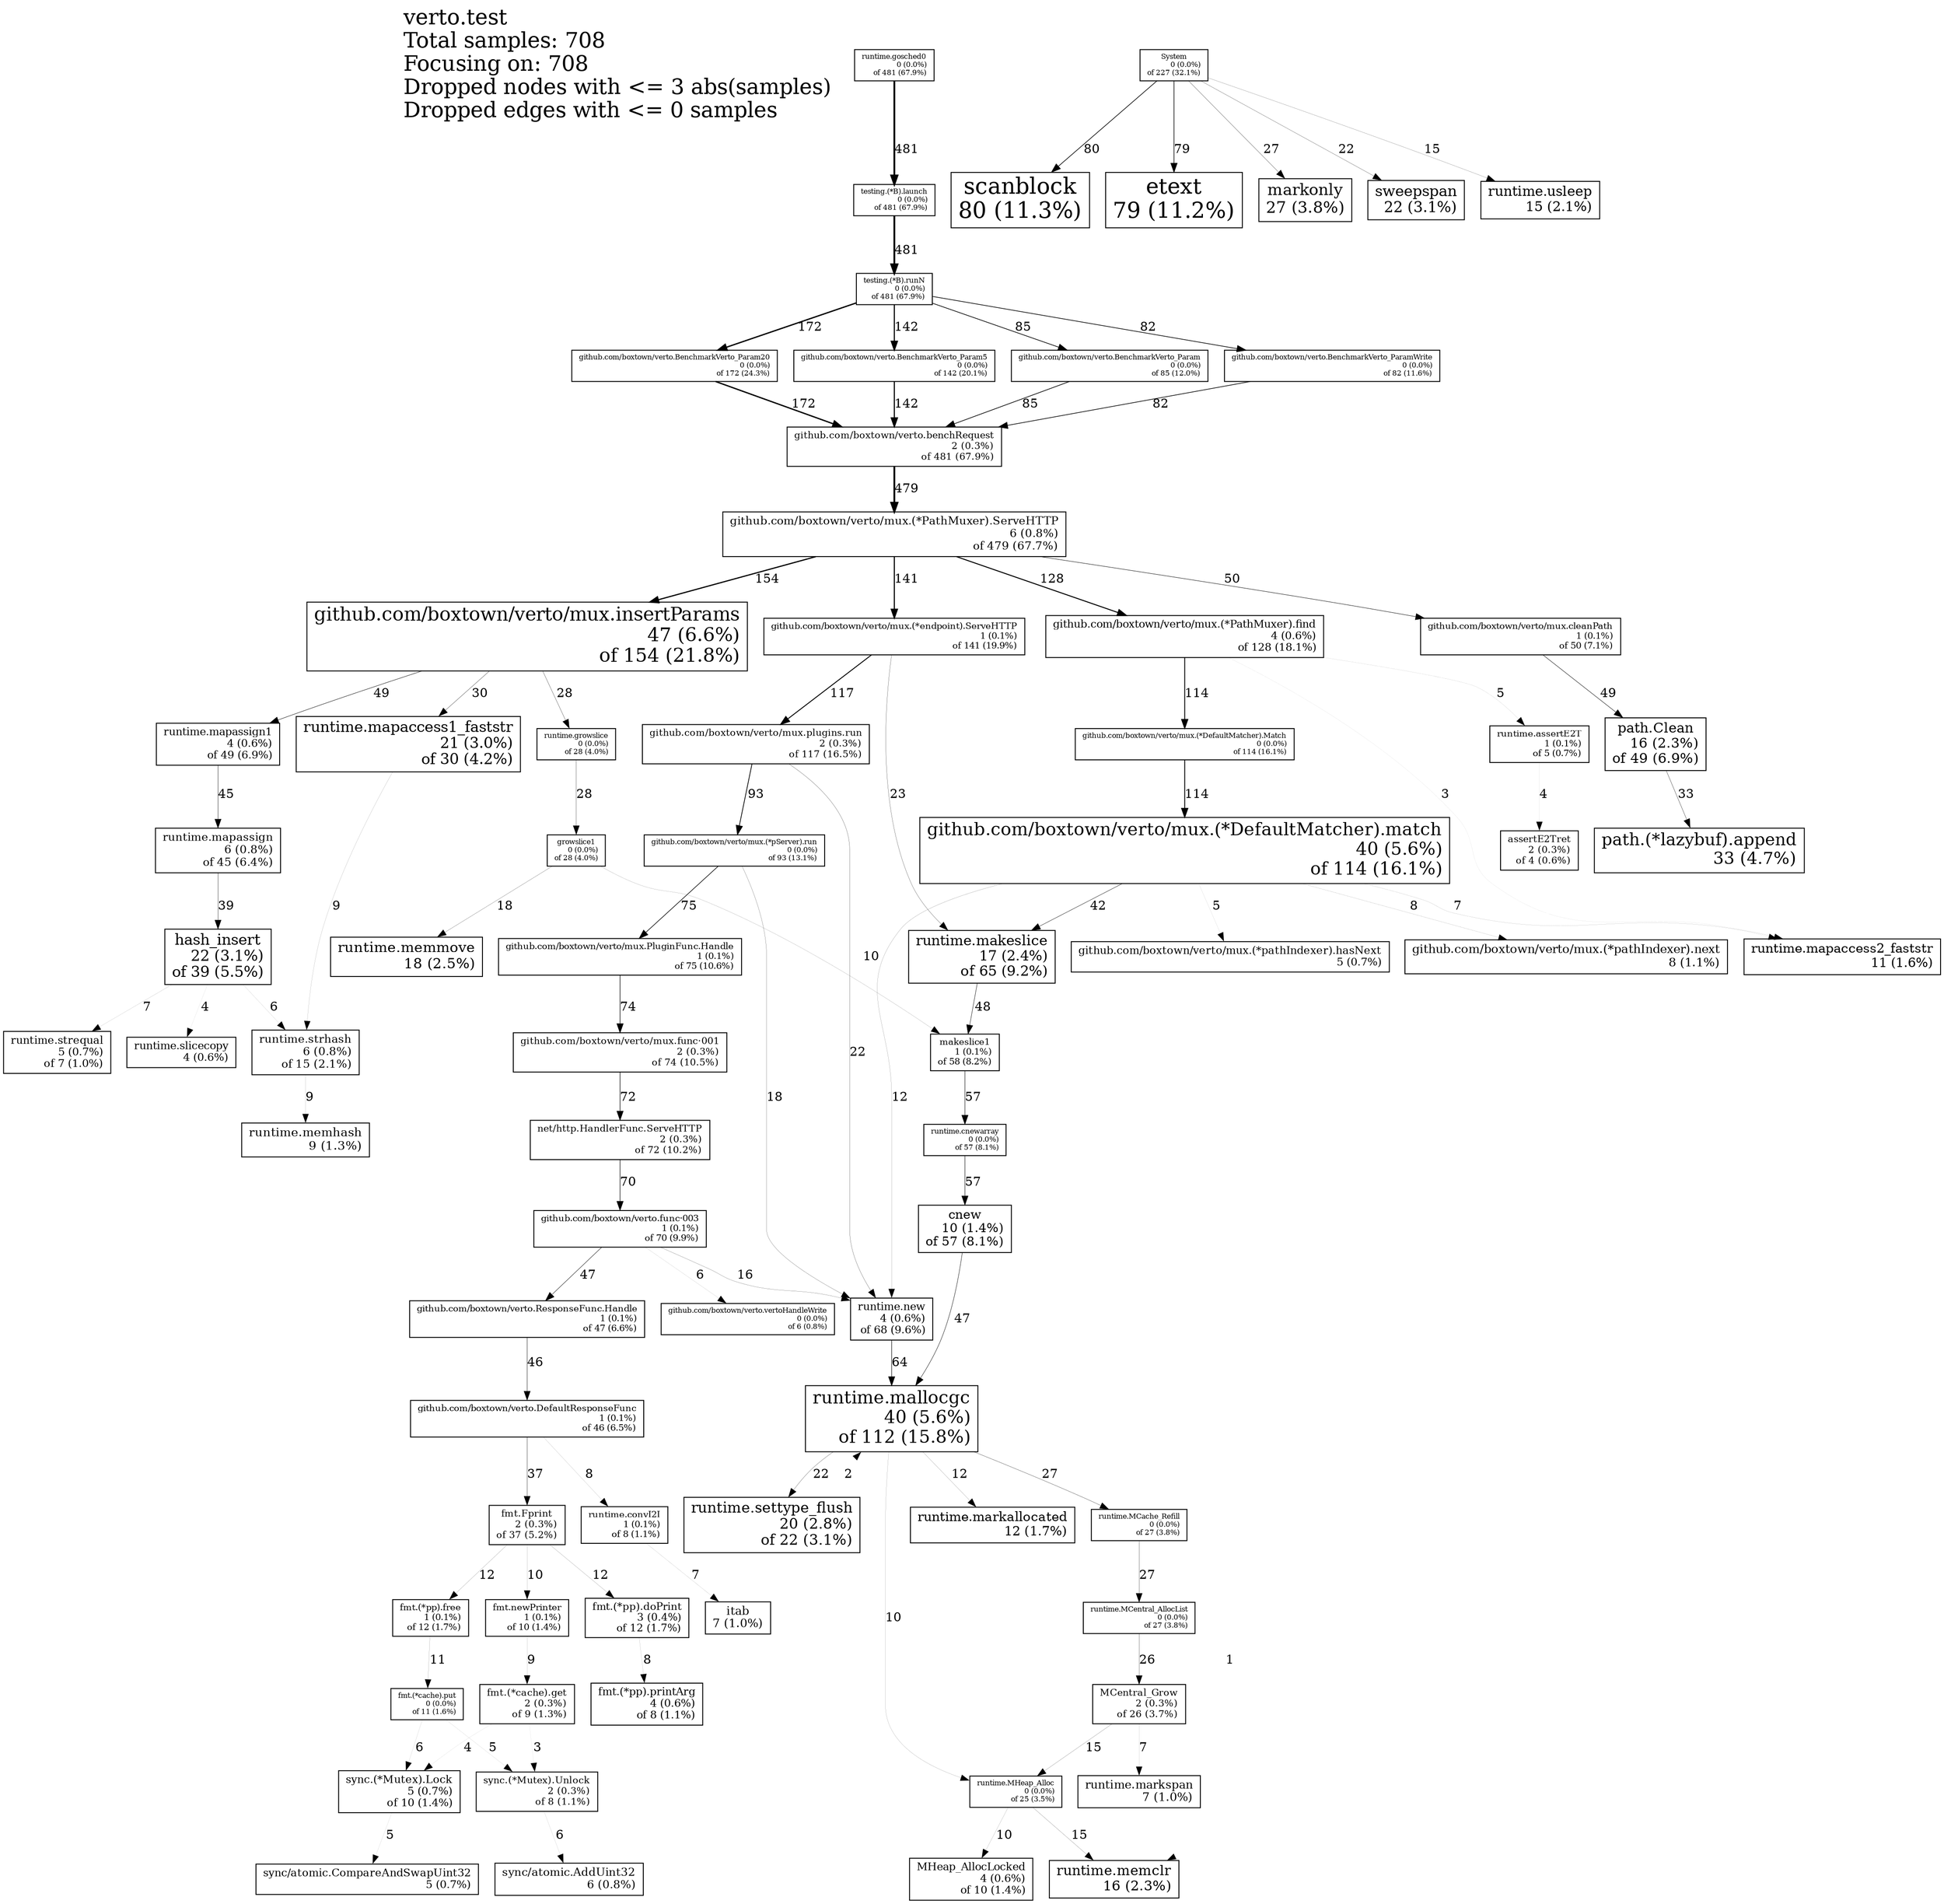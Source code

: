 digraph "verto.test; 708 samples" {
node [width=0.375,height=0.25];
Legend [shape=box,fontsize=24,shape=plaintext,label="verto.test\lTotal samples: 708\lFocusing on: 708\lDropped nodes with <= 3 abs(samples)\lDropped edges with <= 0 samples\l"];
N1 [label="github.com/boxtown/verto.benchRequest\n2 (0.3%)\rof 481 (67.9%)\r",shape=box,fontsize=10.7];
N2 [label="runtime.gosched0\n0 (0.0%)\rof 481 (67.9%)\r",shape=box,fontsize=8.0];
N3 [label="testing.(*B).launch\n0 (0.0%)\rof 481 (67.9%)\r",shape=box,fontsize=8.0];
N4 [label="testing.(*B).runN\n0 (0.0%)\rof 481 (67.9%)\r",shape=box,fontsize=8.0];
N5 [label="github.com/boxtown/verto/mux.(*PathMuxer).ServeHTTP\n6 (0.8%)\rof 479 (67.7%)\r",shape=box,fontsize=12.6];
N6 [label="System\n0 (0.0%)\rof 227 (32.1%)\r",shape=box,fontsize=8.0];
N7 [label="github.com/boxtown/verto.BenchmarkVerto_Param20\n0 (0.0%)\rof 172 (24.3%)\r",shape=box,fontsize=8.0];
N8 [label="github.com/boxtown/verto/mux.insertParams\n47 (6.6%)\rof 154 (21.8%)\r",shape=box,fontsize=20.9];
N9 [label="github.com/boxtown/verto.BenchmarkVerto_Param5\n0 (0.0%)\rof 142 (20.1%)\r",shape=box,fontsize=8.0];
N10 [label="github.com/boxtown/verto/mux.(*endpoint).ServeHTTP\n1 (0.1%)\rof 141 (19.9%)\r",shape=box,fontsize=9.9];
N11 [label="github.com/boxtown/verto/mux.(*PathMuxer).find\n4 (0.6%)\rof 128 (18.1%)\r",shape=box,fontsize=11.8];
N12 [label="github.com/boxtown/verto/mux.plugins.run\n2 (0.3%)\rof 117 (16.5%)\r",shape=box,fontsize=10.7];
N13 [label="github.com/boxtown/verto/mux.(*DefaultMatcher).Match\n0 (0.0%)\rof 114 (16.1%)\r",shape=box,fontsize=8.0];
N14 [label="github.com/boxtown/verto/mux.(*DefaultMatcher).match\n40 (5.6%)\rof 114 (16.1%)\r",shape=box,fontsize=19.9];
N15 [label="runtime.mallocgc\n40 (5.6%)\rof 112 (15.8%)\r",shape=box,fontsize=19.9];
N16 [label="github.com/boxtown/verto/mux.(*pServer).run\n0 (0.0%)\rof 93 (13.1%)\r",shape=box,fontsize=8.0];
N17 [label="github.com/boxtown/verto.BenchmarkVerto_Param\n0 (0.0%)\rof 85 (12.0%)\r",shape=box,fontsize=8.0];
N18 [label="github.com/boxtown/verto.BenchmarkVerto_ParamWrite\n0 (0.0%)\rof 82 (11.6%)\r",shape=box,fontsize=8.0];
N19 [label="scanblock\n80 (11.3%)\r",shape=box,fontsize=24.8];
N20 [label="etext\n79 (11.2%)\r",shape=box,fontsize=24.7];
N21 [label="github.com/boxtown/verto/mux.PluginFunc.Handle\n1 (0.1%)\rof 75 (10.6%)\r",shape=box,fontsize=9.9];
N22 [label="github.com/boxtown/verto/mux.func·001\n2 (0.3%)\rof 74 (10.5%)\r",shape=box,fontsize=10.7];
N23 [label="net/http.HandlerFunc.ServeHTTP\n2 (0.3%)\rof 72 (10.2%)\r",shape=box,fontsize=10.7];
N24 [label="github.com/boxtown/verto.func·003\n1 (0.1%)\rof 70 (9.9%)\r",shape=box,fontsize=9.9];
N25 [label="runtime.new\n4 (0.6%)\rof 68 (9.6%)\r",shape=box,fontsize=11.8];
N26 [label="runtime.makeslice\n17 (2.4%)\rof 65 (9.2%)\r",shape=box,fontsize=15.7];
N27 [label="makeslice1\n1 (0.1%)\rof 58 (8.2%)\r",shape=box,fontsize=9.9];
N28 [label="cnew\n10 (1.4%)\rof 57 (8.1%)\r",shape=box,fontsize=13.9];
N29 [label="runtime.cnewarray\n0 (0.0%)\rof 57 (8.1%)\r",shape=box,fontsize=8.0];
N30 [label="github.com/boxtown/verto/mux.cleanPath\n1 (0.1%)\rof 50 (7.1%)\r",shape=box,fontsize=9.9];
N31 [label="path.Clean\n16 (2.3%)\rof 49 (6.9%)\r",shape=box,fontsize=15.5];
N32 [label="runtime.mapassign1\n4 (0.6%)\rof 49 (6.9%)\r",shape=box,fontsize=11.8];
N33 [label="github.com/boxtown/verto.ResponseFunc.Handle\n1 (0.1%)\rof 47 (6.6%)\r",shape=box,fontsize=9.9];
N34 [label="github.com/boxtown/verto.DefaultResponseFunc\n1 (0.1%)\rof 46 (6.5%)\r",shape=box,fontsize=9.9];
N35 [label="runtime.mapassign\n6 (0.8%)\rof 45 (6.4%)\r",shape=box,fontsize=12.6];
N36 [label="hash_insert\n22 (3.1%)\rof 39 (5.5%)\r",shape=box,fontsize=16.8];
N37 [label="fmt.Fprint\n2 (0.3%)\rof 37 (5.2%)\r",shape=box,fontsize=10.7];
N38 [label="path.(*lazybuf).append\n33 (4.7%)\r",shape=box,fontsize=18.8];
N39 [label="runtime.mapaccess1_faststr\n21 (3.0%)\rof 30 (4.2%)\r",shape=box,fontsize=16.6];
N40 [label="growslice1\n0 (0.0%)\rof 28 (4.0%)\r",shape=box,fontsize=8.0];
N41 [label="runtime.growslice\n0 (0.0%)\rof 28 (4.0%)\r",shape=box,fontsize=8.0];
N42 [label="markonly\n27 (3.8%)\r",shape=box,fontsize=17.8];
N43 [label="runtime.MCache_Refill\n0 (0.0%)\rof 27 (3.8%)\r",shape=box,fontsize=8.0];
N44 [label="runtime.MCentral_AllocList\n0 (0.0%)\rof 27 (3.8%)\r",shape=box,fontsize=8.0];
N45 [label="MCentral_Grow\n2 (0.3%)\rof 26 (3.7%)\r",shape=box,fontsize=10.7];
N46 [label="runtime.MHeap_Alloc\n0 (0.0%)\rof 25 (3.5%)\r",shape=box,fontsize=8.0];
N47 [label="runtime.settype_flush\n20 (2.8%)\rof 22 (3.1%)\r",shape=box,fontsize=16.4];
N48 [label="sweepspan\n22 (3.1%)\r",shape=box,fontsize=16.8];
N49 [label="runtime.memmove\n18 (2.5%)\r",shape=box,fontsize=16.0];
N50 [label="runtime.memclr\n16 (2.3%)\r",shape=box,fontsize=15.5];
N51 [label="runtime.strhash\n6 (0.8%)\rof 15 (2.1%)\r",shape=box,fontsize=12.6];
N52 [label="runtime.usleep\n15 (2.1%)\r",shape=box,fontsize=15.3];
N53 [label="fmt.(*pp).doPrint\n3 (0.4%)\rof 12 (1.7%)\r",shape=box,fontsize=11.3];
N54 [label="fmt.(*pp).free\n1 (0.1%)\rof 12 (1.7%)\r",shape=box,fontsize=9.9];
N55 [label="runtime.markallocated\n12 (1.7%)\r",shape=box,fontsize=14.5];
N56 [label="fmt.(*cache).put\n0 (0.0%)\rof 11 (1.6%)\r",shape=box,fontsize=8.0];
N57 [label="runtime.mapaccess2_faststr\n11 (1.6%)\r",shape=box,fontsize=14.2];
N58 [label="MHeap_AllocLocked\n4 (0.6%)\rof 10 (1.4%)\r",shape=box,fontsize=11.8];
N59 [label="fmt.newPrinter\n1 (0.1%)\rof 10 (1.4%)\r",shape=box,fontsize=9.9];
N60 [label="sync.(*Mutex).Lock\n5 (0.7%)\rof 10 (1.4%)\r",shape=box,fontsize=12.2];
N61 [label="fmt.(*cache).get\n2 (0.3%)\rof 9 (1.3%)\r",shape=box,fontsize=10.7];
N62 [label="runtime.memhash\n9 (1.3%)\r",shape=box,fontsize=13.6];
N63 [label="fmt.(*pp).printArg\n4 (0.6%)\rof 8 (1.1%)\r",shape=box,fontsize=11.8];
N64 [label="github.com/boxtown/verto/mux.(*pathIndexer).next\n8 (1.1%)\r",shape=box,fontsize=13.3];
N65 [label="runtime.convI2I\n1 (0.1%)\rof 8 (1.1%)\r",shape=box,fontsize=9.9];
N66 [label="sync.(*Mutex).Unlock\n2 (0.3%)\rof 8 (1.1%)\r",shape=box,fontsize=10.7];
N67 [label="itab\n7 (1.0%)\r",shape=box,fontsize=13.0];
N68 [label="runtime.markspan\n7 (1.0%)\r",shape=box,fontsize=13.0];
N69 [label="runtime.strequal\n5 (0.7%)\rof 7 (1.0%)\r",shape=box,fontsize=12.2];
N70 [label="github.com/boxtown/verto.vertoHandleWrite\n0 (0.0%)\rof 6 (0.8%)\r",shape=box,fontsize=8.0];
N71 [label="sync/atomic.AddUint32\n6 (0.8%)\r",shape=box,fontsize=12.6];
N72 [label="github.com/boxtown/verto/mux.(*pathIndexer).hasNext\n5 (0.7%)\r",shape=box,fontsize=12.2];
N73 [label="runtime.assertE2T\n1 (0.1%)\rof 5 (0.7%)\r",shape=box,fontsize=9.9];
N74 [label="sync/atomic.CompareAndSwapUint32\n5 (0.7%)\r",shape=box,fontsize=12.2];
N75 [label="assertE2Tret\n2 (0.3%)\rof 4 (0.6%)\r",shape=box,fontsize=10.7];
N76 [label="runtime.slicecopy\n4 (0.6%)\r",shape=box,fontsize=11.8];
N5 -> N8 [label=154, weight=33, style="setlinewidth(1.305085)"];
N61 -> N66 [label=3, weight=2, style="setlinewidth(0.025424)"];
N12 -> N16 [label=93, weight=23, style="setlinewidth(0.788136)"];
N32 -> N35 [label=45, weight=14, style="setlinewidth(0.381356)"];
N45 -> N46 [label=15, weight=6, style="setlinewidth(0.127119)"];
N45 -> N68 [label=7, weight=3, style="setlinewidth(0.059322)"];
N40 -> N27 [label=10, weight=5, style="setlinewidth(0.084746)"];
N46 -> N58 [label=10, weight=5, style="setlinewidth(0.084746)"];
N15 -> N47 [label=22, weight=8, style="setlinewidth(0.186441)"];
N23 -> N24 [label=70, weight=19, style="setlinewidth(0.593220)"];
N13 -> N14 [label=114, weight=27, style="setlinewidth(0.966102)"];
N44 -> N45 [label=26, weight=9, style="setlinewidth(0.220339)"];
N25 -> N15 [label=64, weight=18, style="setlinewidth(0.542373)"];
N6 -> N52 [label=15, weight=6, style="setlinewidth(0.127119)"];
N21 -> N22 [label=74, weight=20, style="setlinewidth(0.627119)"];
N15 -> N55 [label=12, weight=5, style="setlinewidth(0.101695)"];
N9 -> N1 [label=142, weight=32, style="setlinewidth(1.203390)"];
N8 -> N41 [label=28, weight=10, style="setlinewidth(0.237288)"];
N56 -> N66 [label=5, weight=3, style="setlinewidth(0.042373)"];
N5 -> N11 [label=128, weight=29, style="setlinewidth(1.084746)"];
N37 -> N53 [label=12, weight=5, style="setlinewidth(0.101695)"];
N53 -> N63 [label=8, weight=4, style="setlinewidth(0.067797)"];
N56 -> N60 [label=6, weight=3, style="setlinewidth(0.050847)"];
N17 -> N1 [label=85, weight=22, style="setlinewidth(0.720339)"];
N59 -> N61 [label=9, weight=4, style="setlinewidth(0.076271)"];
N14 -> N26 [label=42, weight=13, style="setlinewidth(0.355932)"];
N18 -> N1 [label=82, weight=21, style="setlinewidth(0.694915)"];
N15 -> N50 [label=1, weight=1, style="setlinewidth(0.008475)"];
N35 -> N36 [label=39, weight=12, style="setlinewidth(0.330508)"];
N7 -> N1 [label=172, weight=36, style="setlinewidth(1.457627)"];
N37 -> N59 [label=10, weight=5, style="setlinewidth(0.084746)"];
N6 -> N20 [label=79, weight=21, style="setlinewidth(0.669492)"];
N31 -> N38 [label=33, weight=11, style="setlinewidth(0.279661)"];
N34 -> N65 [label=8, weight=4, style="setlinewidth(0.067797)"];
N10 -> N26 [label=23, weight=8, style="setlinewidth(0.194915)"];
N46 -> N50 [label=15, weight=6, style="setlinewidth(0.127119)"];
N60 -> N74 [label=5, weight=3, style="setlinewidth(0.042373)"];
N4 -> N18 [label=82, weight=21, style="setlinewidth(0.694915)"];
N43 -> N44 [label=27, weight=10, style="setlinewidth(0.228814)"];
N34 -> N37 [label=37, weight=12, style="setlinewidth(0.313559)"];
N12 -> N25 [label=22, weight=8, style="setlinewidth(0.186441)"];
N24 -> N70 [label=6, weight=3, style="setlinewidth(0.050847)"];
N36 -> N51 [label=6, weight=3, style="setlinewidth(0.050847)"];
N11 -> N57 [label=3, weight=2, style="setlinewidth(0.025424)"];
N26 -> N27 [label=48, weight=15, style="setlinewidth(0.406780)"];
N51 -> N62 [label=9, weight=4, style="setlinewidth(0.076271)"];
N22 -> N23 [label=72, weight=19, style="setlinewidth(0.610169)"];
N24 -> N25 [label=16, weight=6, style="setlinewidth(0.135593)"];
N14 -> N72 [label=5, weight=3, style="setlinewidth(0.042373)"];
N8 -> N39 [label=30, weight=10, style="setlinewidth(0.254237)"];
N54 -> N56 [label=11, weight=5, style="setlinewidth(0.093220)"];
N40 -> N49 [label=18, weight=7, style="setlinewidth(0.152542)"];
N61 -> N60 [label=4, weight=2, style="setlinewidth(0.033898)"];
N2 -> N3 [label=481, weight=75, style="setlinewidth(2.000000)"];
N47 -> N15 [label=2, weight=1, style="setlinewidth(0.016949)"];
N65 -> N67 [label=7, weight=3, style="setlinewidth(0.059322)"];
N73 -> N75 [label=4, weight=2, style="setlinewidth(0.033898)"];
N39 -> N51 [label=9, weight=4, style="setlinewidth(0.076271)"];
N16 -> N21 [label=75, weight=20, style="setlinewidth(0.635593)"];
N29 -> N28 [label=57, weight=16, style="setlinewidth(0.483051)"];
N4 -> N17 [label=85, weight=22, style="setlinewidth(0.720339)"];
N15 -> N46 [label=10, weight=5, style="setlinewidth(0.084746)"];
N37 -> N54 [label=12, weight=5, style="setlinewidth(0.101695)"];
N36 -> N76 [label=4, weight=2, style="setlinewidth(0.033898)"];
N1 -> N5 [label=479, weight=75, style="setlinewidth(2.000000)"];
N10 -> N12 [label=117, weight=28, style="setlinewidth(0.991525)"];
N30 -> N31 [label=49, weight=15, style="setlinewidth(0.415254)"];
N14 -> N25 [label=12, weight=5, style="setlinewidth(0.101695)"];
N15 -> N43 [label=27, weight=10, style="setlinewidth(0.228814)"];
N24 -> N33 [label=47, weight=14, style="setlinewidth(0.398305)"];
N36 -> N69 [label=7, weight=3, style="setlinewidth(0.059322)"];
N5 -> N10 [label=141, weight=31, style="setlinewidth(1.194915)"];
N28 -> N15 [label=47, weight=14, style="setlinewidth(0.398305)"];
N33 -> N34 [label=46, weight=14, style="setlinewidth(0.389831)"];
N27 -> N29 [label=57, weight=16, style="setlinewidth(0.483051)"];
N4 -> N7 [label=172, weight=36, style="setlinewidth(1.457627)"];
N3 -> N4 [label=481, weight=75, style="setlinewidth(2.000000)"];
N11 -> N73 [label=5, weight=3, style="setlinewidth(0.042373)"];
N6 -> N42 [label=27, weight=10, style="setlinewidth(0.228814)"];
N11 -> N13 [label=114, weight=27, style="setlinewidth(0.966102)"];
N8 -> N32 [label=49, weight=15, style="setlinewidth(0.415254)"];
N6 -> N19 [label=80, weight=21, style="setlinewidth(0.677966)"];
N16 -> N25 [label=18, weight=7, style="setlinewidth(0.152542)"];
N66 -> N71 [label=6, weight=3, style="setlinewidth(0.050847)"];
N14 -> N64 [label=8, weight=4, style="setlinewidth(0.067797)"];
N5 -> N30 [label=50, weight=15, style="setlinewidth(0.423729)"];
N14 -> N57 [label=7, weight=3, style="setlinewidth(0.059322)"];
N4 -> N9 [label=142, weight=32, style="setlinewidth(1.203390)"];
N6 -> N48 [label=22, weight=8, style="setlinewidth(0.186441)"];
N41 -> N40 [label=28, weight=10, style="setlinewidth(0.237288)"];
}
